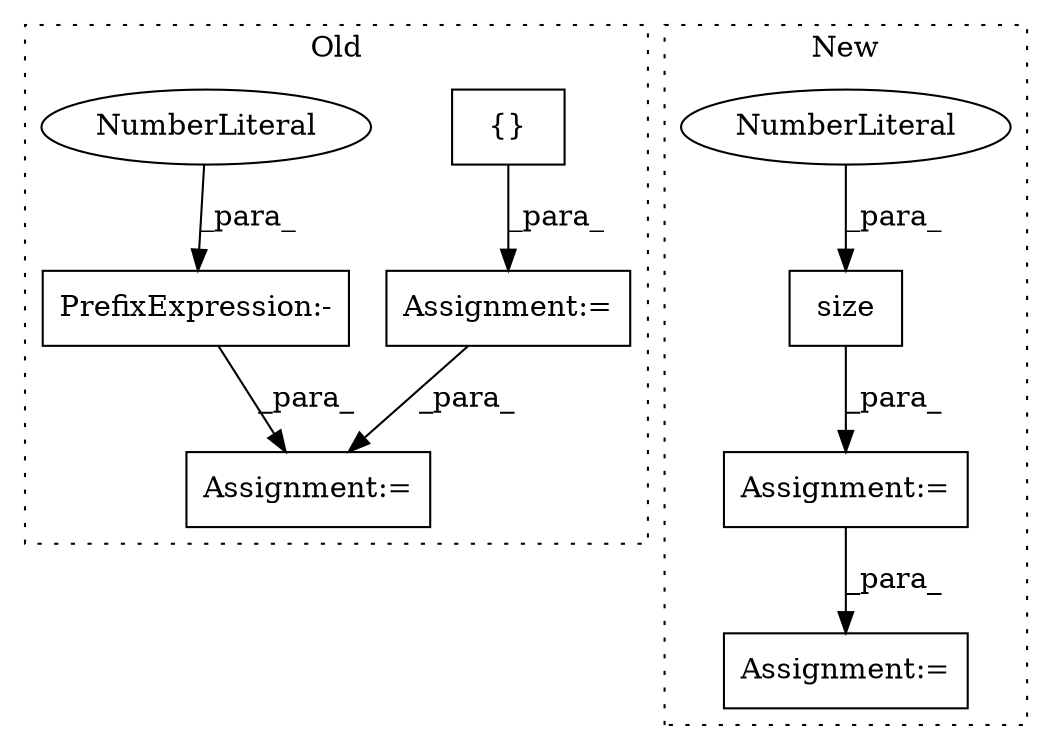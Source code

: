 digraph G {
subgraph cluster0 {
1 [label="{}" a="4" s="1704,1708" l="1,1" shape="box"];
4 [label="Assignment:=" a="7" s="1806" l="1" shape="box"];
5 [label="Assignment:=" a="7" s="1724" l="1" shape="box"];
8 [label="PrefixExpression:-" a="38" s="1868" l="1" shape="box"];
9 [label="NumberLiteral" a="34" s="1869" l="1" shape="ellipse"];
label = "Old";
style="dotted";
}
subgraph cluster1 {
2 [label="size" a="32" s="1614,1620" l="5,1" shape="box"];
3 [label="Assignment:=" a="7" s="1684" l="1" shape="box"];
6 [label="NumberLiteral" a="34" s="1619" l="1" shape="ellipse"];
7 [label="Assignment:=" a="7" s="1659" l="1" shape="box"];
label = "New";
style="dotted";
}
1 -> 5 [label="_para_"];
2 -> 7 [label="_para_"];
5 -> 4 [label="_para_"];
6 -> 2 [label="_para_"];
7 -> 3 [label="_para_"];
8 -> 4 [label="_para_"];
9 -> 8 [label="_para_"];
}